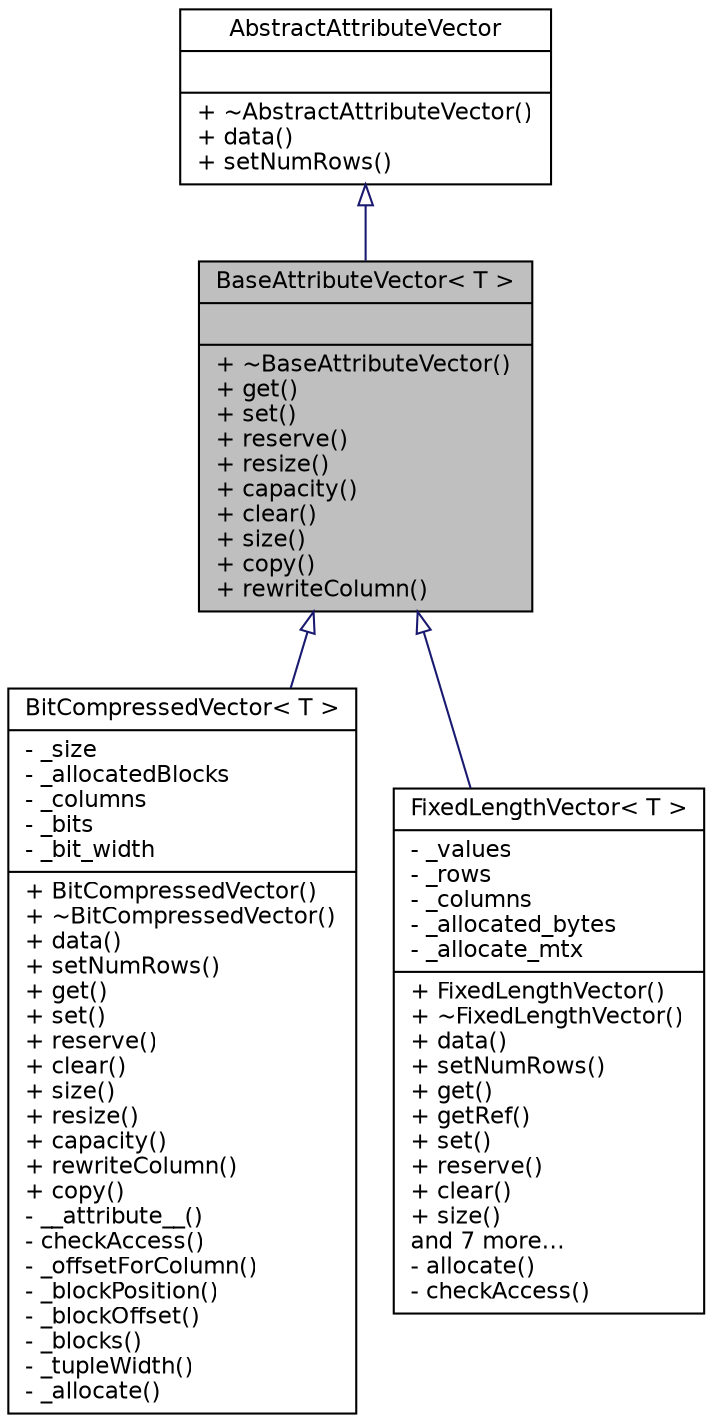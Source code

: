 digraph "BaseAttributeVector&lt; T &gt;"
{
  edge [fontname="Helvetica",fontsize="11",labelfontname="Helvetica",labelfontsize="11"];
  node [fontname="Helvetica",fontsize="11",shape=record];
  Node1 [label="{BaseAttributeVector\< T \>\n||+ ~BaseAttributeVector()\l+ get()\l+ set()\l+ reserve()\l+ resize()\l+ capacity()\l+ clear()\l+ size()\l+ copy()\l+ rewriteColumn()\l}",height=0.2,width=0.4,color="black", fillcolor="grey75", style="filled" fontcolor="black"];
  Node2 -> Node1 [dir="back",color="midnightblue",fontsize="11",style="solid",arrowtail="onormal",fontname="Helvetica"];
  Node2 [label="{AbstractAttributeVector\n||+ ~AbstractAttributeVector()\l+ data()\l+ setNumRows()\l}",height=0.2,width=0.4,color="black", fillcolor="white", style="filled",URL="$class_abstract_attribute_vector.html"];
  Node1 -> Node3 [dir="back",color="midnightblue",fontsize="11",style="solid",arrowtail="onormal",fontname="Helvetica"];
  Node3 [label="{BitCompressedVector\< T \>\n|- _size\l- _allocatedBlocks\l- _columns\l- _bits\l- _bit_width\l|+ BitCompressedVector()\l+ ~BitCompressedVector()\l+ data()\l+ setNumRows()\l+ get()\l+ set()\l+ reserve()\l+ clear()\l+ size()\l+ resize()\l+ capacity()\l+ rewriteColumn()\l+ copy()\l- __attribute__()\l- checkAccess()\l- _offsetForColumn()\l- _blockPosition()\l- _blockOffset()\l- _blocks()\l- _tupleWidth()\l- _allocate()\l}",height=0.2,width=0.4,color="black", fillcolor="white", style="filled",URL="$class_bit_compressed_vector.html"];
  Node1 -> Node4 [dir="back",color="midnightblue",fontsize="11",style="solid",arrowtail="onormal",fontname="Helvetica"];
  Node4 [label="{FixedLengthVector\< T \>\n|- _values\l- _rows\l- _columns\l- _allocated_bytes\l- _allocate_mtx\l|+ FixedLengthVector()\l+ ~FixedLengthVector()\l+ data()\l+ setNumRows()\l+ get()\l+ getRef()\l+ set()\l+ reserve()\l+ clear()\l+ size()\land 7 more...\l- allocate()\l- checkAccess()\l}",height=0.2,width=0.4,color="black", fillcolor="white", style="filled",URL="$class_fixed_length_vector.html"];
}

